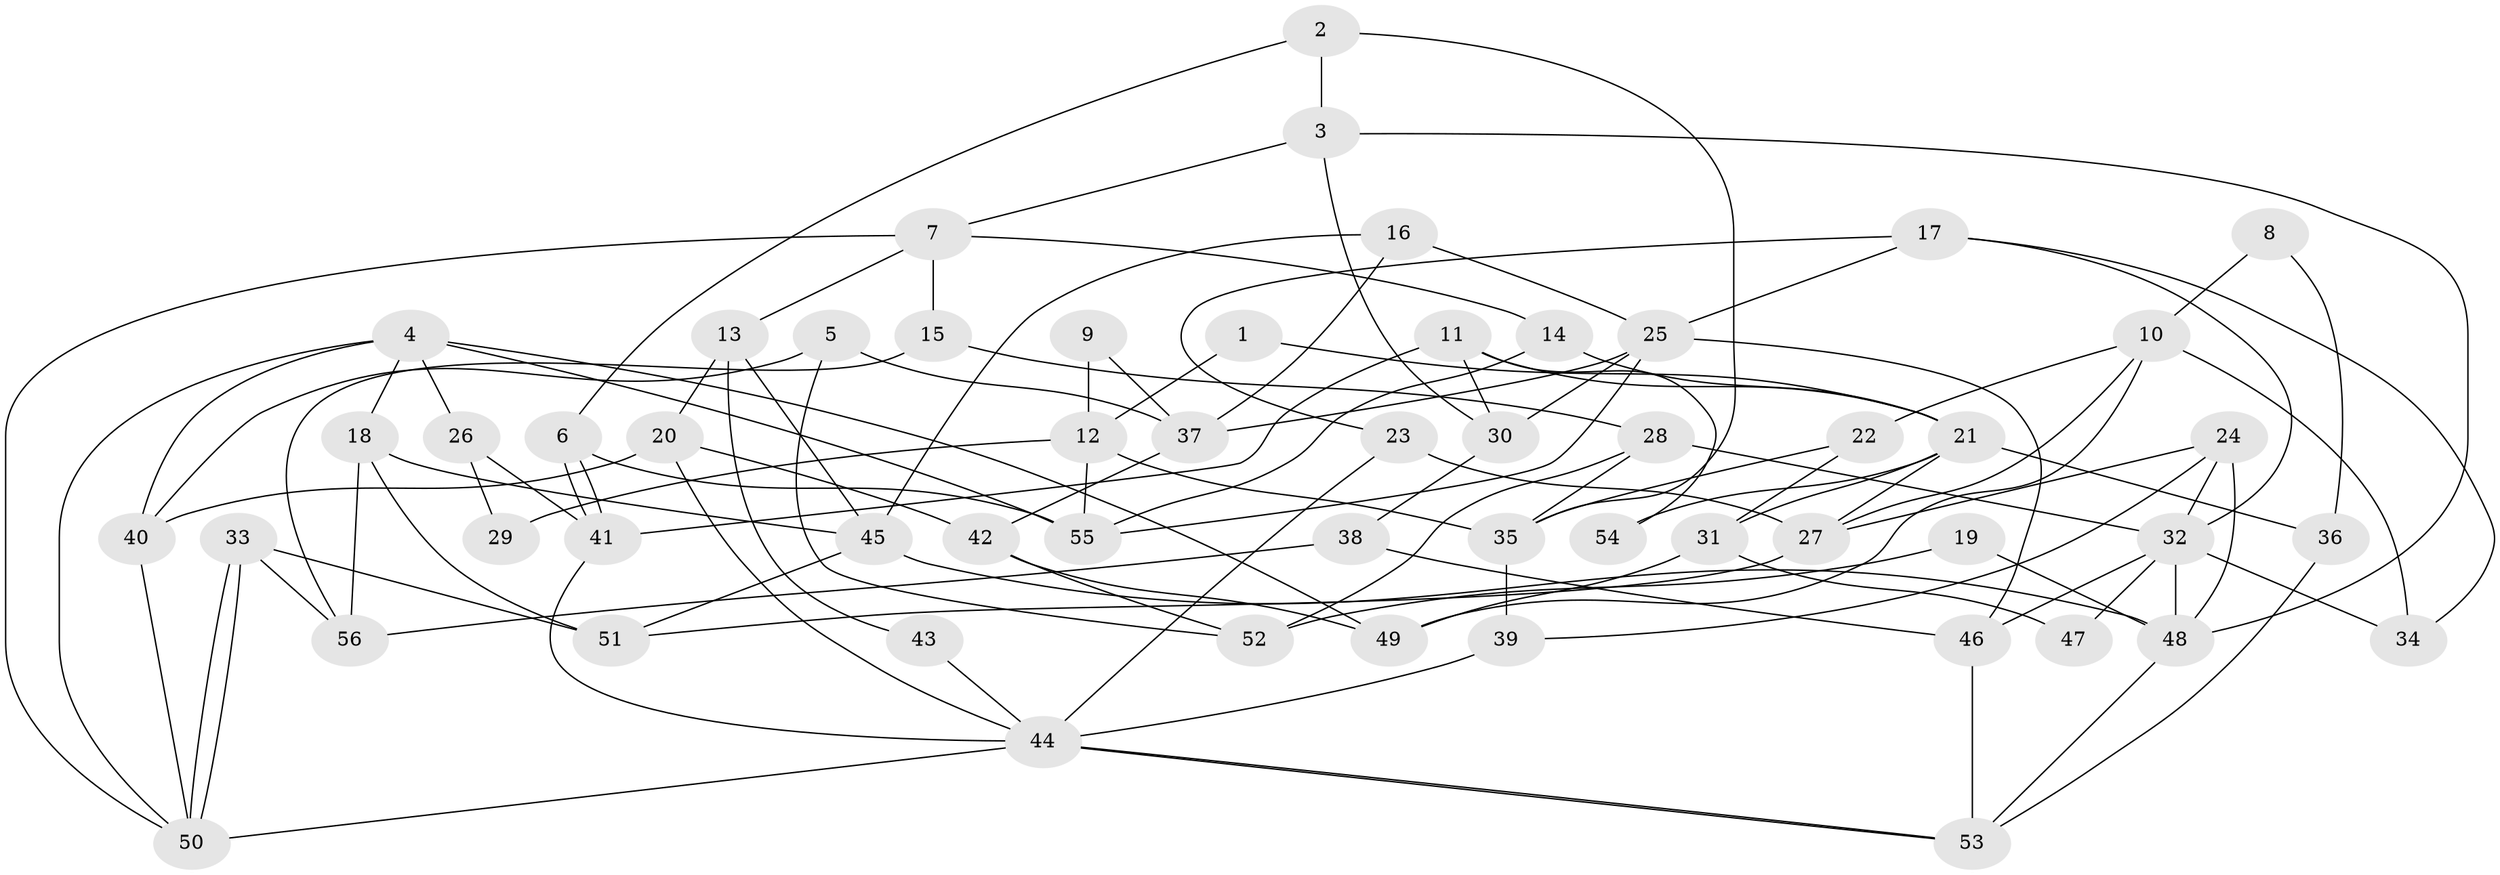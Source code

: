 // Generated by graph-tools (version 1.1) at 2025/15/03/09/25 04:15:19]
// undirected, 56 vertices, 112 edges
graph export_dot {
graph [start="1"]
  node [color=gray90,style=filled];
  1;
  2;
  3;
  4;
  5;
  6;
  7;
  8;
  9;
  10;
  11;
  12;
  13;
  14;
  15;
  16;
  17;
  18;
  19;
  20;
  21;
  22;
  23;
  24;
  25;
  26;
  27;
  28;
  29;
  30;
  31;
  32;
  33;
  34;
  35;
  36;
  37;
  38;
  39;
  40;
  41;
  42;
  43;
  44;
  45;
  46;
  47;
  48;
  49;
  50;
  51;
  52;
  53;
  54;
  55;
  56;
  1 -- 12;
  1 -- 21;
  2 -- 3;
  2 -- 6;
  2 -- 35;
  3 -- 48;
  3 -- 30;
  3 -- 7;
  4 -- 50;
  4 -- 18;
  4 -- 26;
  4 -- 40;
  4 -- 49;
  4 -- 55;
  5 -- 52;
  5 -- 40;
  5 -- 37;
  6 -- 55;
  6 -- 41;
  6 -- 41;
  7 -- 13;
  7 -- 14;
  7 -- 15;
  7 -- 50;
  8 -- 10;
  8 -- 36;
  9 -- 37;
  9 -- 12;
  10 -- 49;
  10 -- 22;
  10 -- 27;
  10 -- 34;
  11 -- 41;
  11 -- 30;
  11 -- 21;
  11 -- 54;
  12 -- 55;
  12 -- 35;
  12 -- 29;
  13 -- 45;
  13 -- 20;
  13 -- 43;
  14 -- 55;
  14 -- 21;
  15 -- 28;
  15 -- 56;
  16 -- 37;
  16 -- 25;
  16 -- 45;
  17 -- 34;
  17 -- 23;
  17 -- 25;
  17 -- 32;
  18 -- 56;
  18 -- 45;
  18 -- 51;
  19 -- 52;
  19 -- 48;
  20 -- 44;
  20 -- 40;
  20 -- 42;
  21 -- 27;
  21 -- 31;
  21 -- 36;
  21 -- 54;
  22 -- 35;
  22 -- 31;
  23 -- 44;
  23 -- 27;
  24 -- 27;
  24 -- 32;
  24 -- 39;
  24 -- 48;
  25 -- 46;
  25 -- 30;
  25 -- 37;
  25 -- 55;
  26 -- 41;
  26 -- 29;
  27 -- 51;
  28 -- 32;
  28 -- 35;
  28 -- 52;
  30 -- 38;
  31 -- 49;
  31 -- 47;
  32 -- 48;
  32 -- 34;
  32 -- 46;
  32 -- 47;
  33 -- 51;
  33 -- 50;
  33 -- 50;
  33 -- 56;
  35 -- 39;
  36 -- 53;
  37 -- 42;
  38 -- 46;
  38 -- 56;
  39 -- 44;
  40 -- 50;
  41 -- 44;
  42 -- 49;
  42 -- 52;
  43 -- 44;
  44 -- 50;
  44 -- 53;
  44 -- 53;
  45 -- 51;
  45 -- 48;
  46 -- 53;
  48 -- 53;
}
